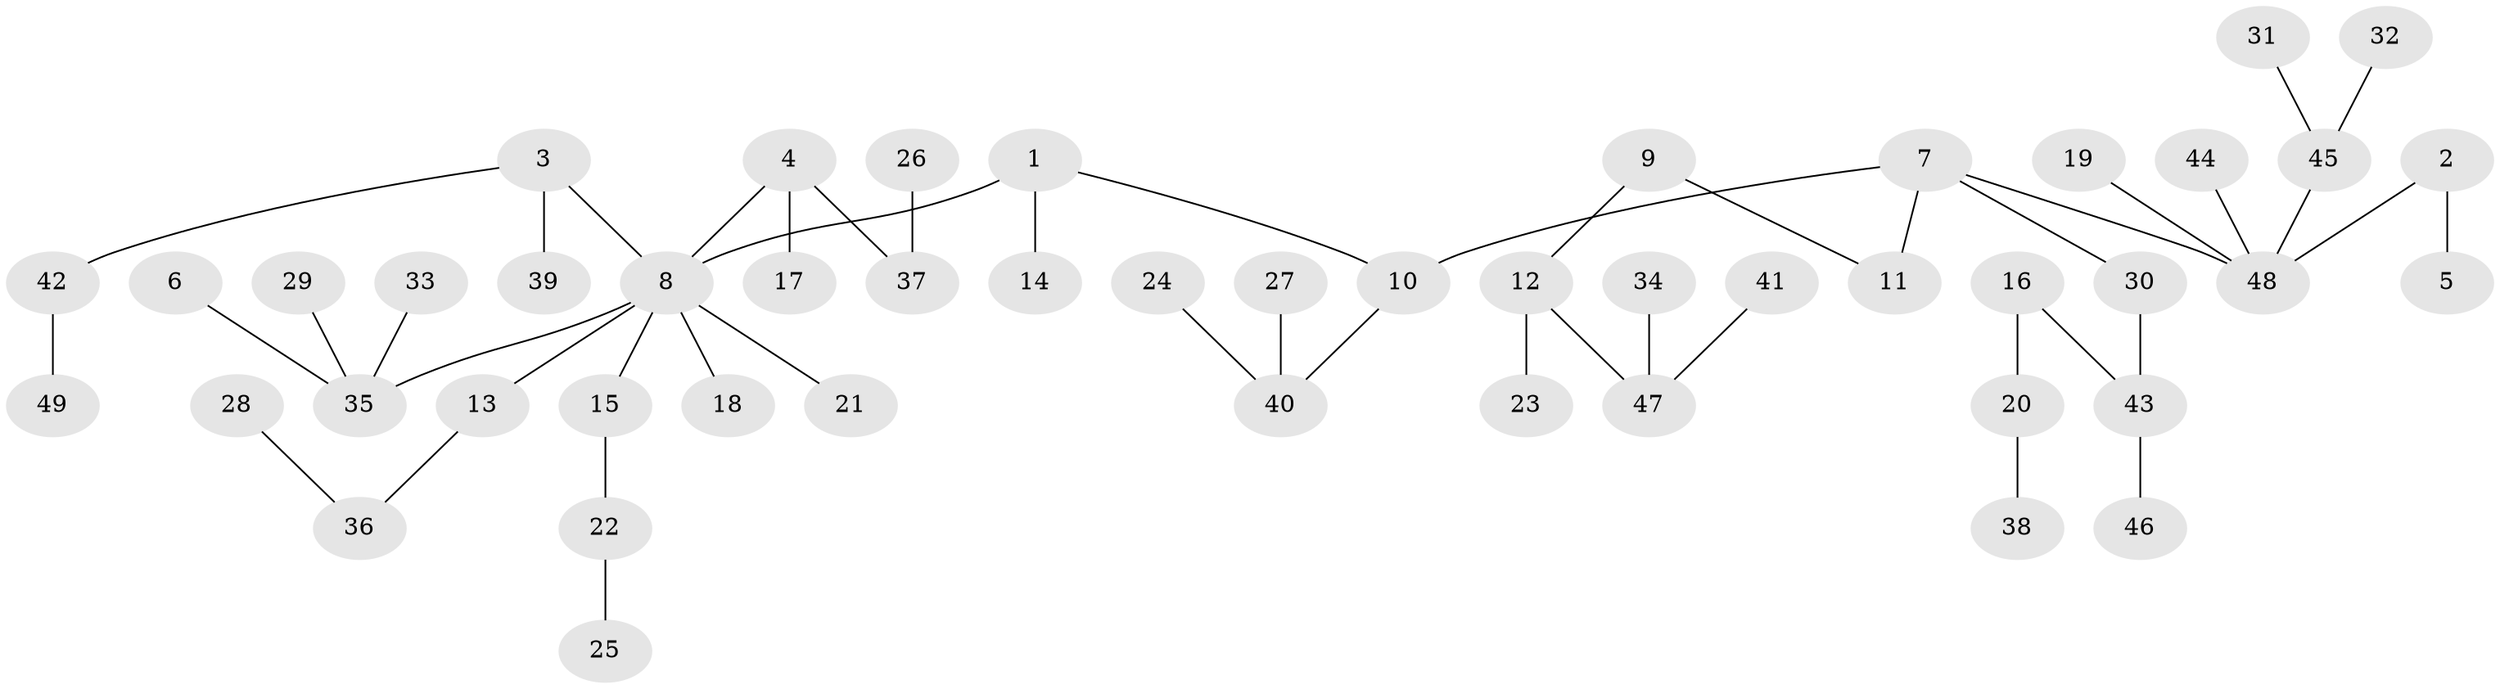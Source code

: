 // original degree distribution, {4: 0.08163265306122448, 3: 0.11224489795918367, 5: 0.04081632653061224, 6: 0.01020408163265306, 9: 0.01020408163265306, 2: 0.21428571428571427, 1: 0.5306122448979592}
// Generated by graph-tools (version 1.1) at 2025/02/03/09/25 03:02:31]
// undirected, 49 vertices, 48 edges
graph export_dot {
graph [start="1"]
  node [color=gray90,style=filled];
  1;
  2;
  3;
  4;
  5;
  6;
  7;
  8;
  9;
  10;
  11;
  12;
  13;
  14;
  15;
  16;
  17;
  18;
  19;
  20;
  21;
  22;
  23;
  24;
  25;
  26;
  27;
  28;
  29;
  30;
  31;
  32;
  33;
  34;
  35;
  36;
  37;
  38;
  39;
  40;
  41;
  42;
  43;
  44;
  45;
  46;
  47;
  48;
  49;
  1 -- 8 [weight=1.0];
  1 -- 10 [weight=1.0];
  1 -- 14 [weight=1.0];
  2 -- 5 [weight=1.0];
  2 -- 48 [weight=1.0];
  3 -- 8 [weight=1.0];
  3 -- 39 [weight=1.0];
  3 -- 42 [weight=1.0];
  4 -- 8 [weight=1.0];
  4 -- 17 [weight=1.0];
  4 -- 37 [weight=1.0];
  6 -- 35 [weight=1.0];
  7 -- 10 [weight=1.0];
  7 -- 11 [weight=1.0];
  7 -- 30 [weight=1.0];
  7 -- 48 [weight=1.0];
  8 -- 13 [weight=1.0];
  8 -- 15 [weight=1.0];
  8 -- 18 [weight=1.0];
  8 -- 21 [weight=1.0];
  8 -- 35 [weight=1.0];
  9 -- 11 [weight=1.0];
  9 -- 12 [weight=1.0];
  10 -- 40 [weight=1.0];
  12 -- 23 [weight=1.0];
  12 -- 47 [weight=1.0];
  13 -- 36 [weight=1.0];
  15 -- 22 [weight=1.0];
  16 -- 20 [weight=1.0];
  16 -- 43 [weight=1.0];
  19 -- 48 [weight=1.0];
  20 -- 38 [weight=1.0];
  22 -- 25 [weight=1.0];
  24 -- 40 [weight=1.0];
  26 -- 37 [weight=1.0];
  27 -- 40 [weight=1.0];
  28 -- 36 [weight=1.0];
  29 -- 35 [weight=1.0];
  30 -- 43 [weight=1.0];
  31 -- 45 [weight=1.0];
  32 -- 45 [weight=1.0];
  33 -- 35 [weight=1.0];
  34 -- 47 [weight=1.0];
  41 -- 47 [weight=1.0];
  42 -- 49 [weight=1.0];
  43 -- 46 [weight=1.0];
  44 -- 48 [weight=1.0];
  45 -- 48 [weight=1.0];
}
